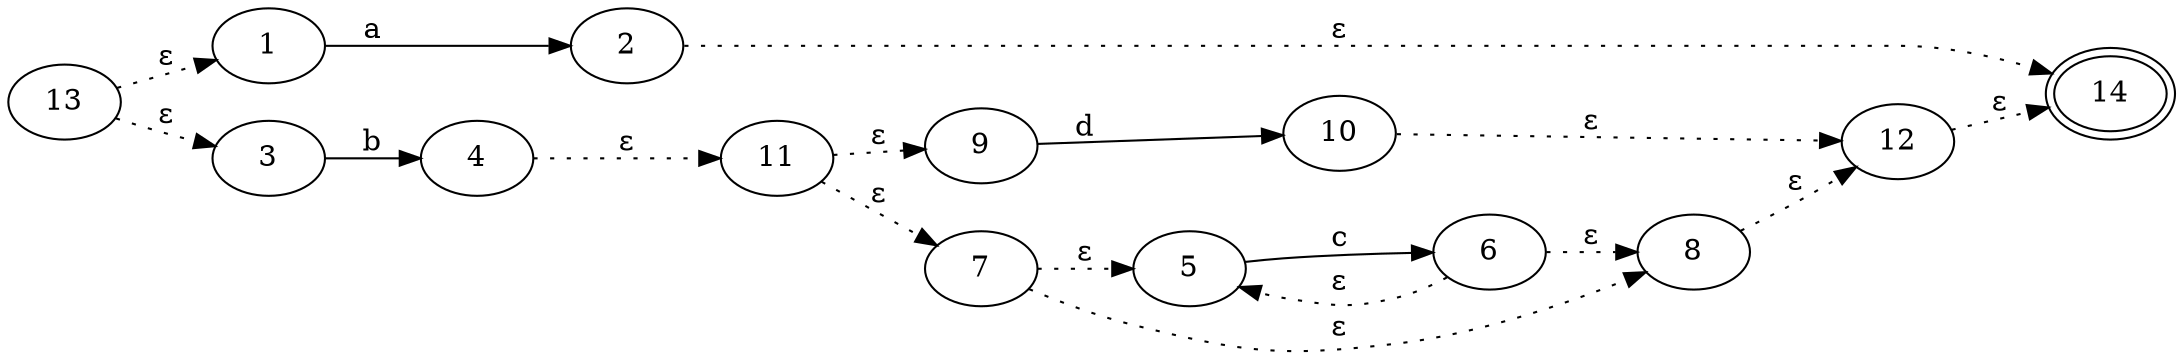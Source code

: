 // Start State: 13
// Final State: 14
digraph {
rankdir = LR
14 [peripheries=2]
1 -> 2 [label="a"]
3 -> 4 [label="b"]
5 -> 6 [label="c"]
9 -> 10 [label="d"]
2 -> 14 [style=dotted, label="ε"]
4 -> 11 [style=dotted, label="ε"]
6 -> 8 [style=dotted, label="ε"]
6 -> 5 [style=dotted, label="ε"]
7 -> 5 [style=dotted, label="ε"]
7 -> 8 [style=dotted, label="ε"]
8 -> 12 [style=dotted, label="ε"]
10 -> 12 [style=dotted, label="ε"]
11 -> 9 [style=dotted, label="ε"]
11 -> 7 [style=dotted, label="ε"]
12 -> 14 [style=dotted, label="ε"]
13 -> 3 [style=dotted, label="ε"]
13 -> 1 [style=dotted, label="ε"]
}
